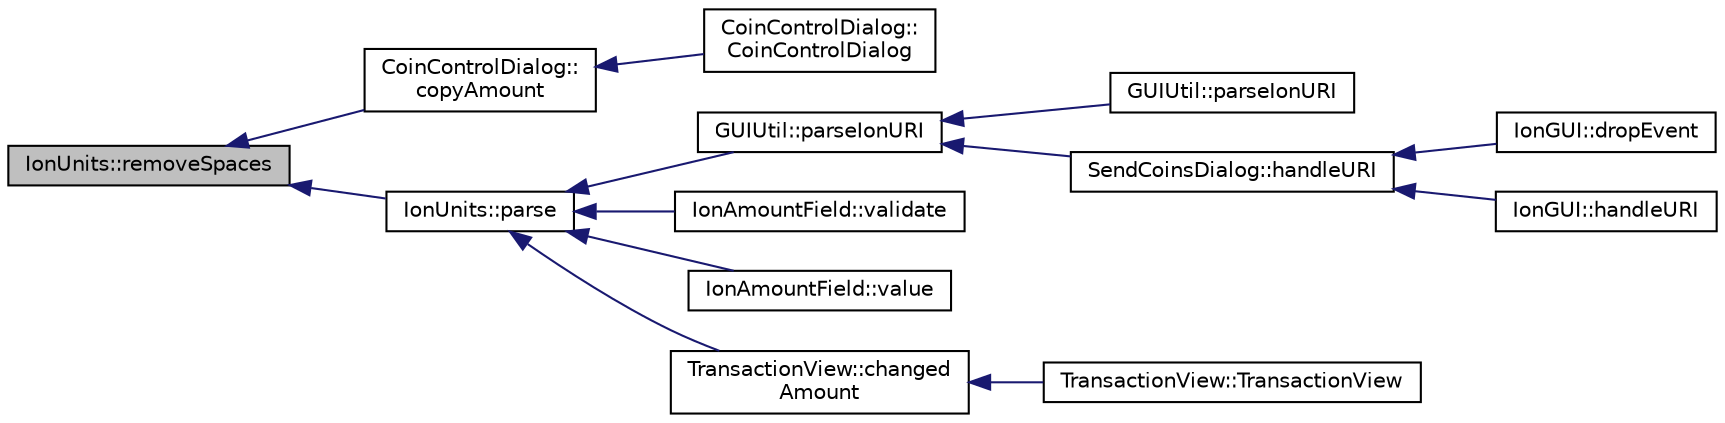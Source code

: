digraph "IonUnits::removeSpaces"
{
  edge [fontname="Helvetica",fontsize="10",labelfontname="Helvetica",labelfontsize="10"];
  node [fontname="Helvetica",fontsize="10",shape=record];
  rankdir="LR";
  Node492 [label="IonUnits::removeSpaces",height=0.2,width=0.4,color="black", fillcolor="grey75", style="filled", fontcolor="black"];
  Node492 -> Node493 [dir="back",color="midnightblue",fontsize="10",style="solid",fontname="Helvetica"];
  Node493 [label="CoinControlDialog::\lcopyAmount",height=0.2,width=0.4,color="black", fillcolor="white", style="filled",URL="$dd/dfb/class_coin_control_dialog.html#a0d153803be26b0e81585a7d6ab6995bc"];
  Node493 -> Node494 [dir="back",color="midnightblue",fontsize="10",style="solid",fontname="Helvetica"];
  Node494 [label="CoinControlDialog::\lCoinControlDialog",height=0.2,width=0.4,color="black", fillcolor="white", style="filled",URL="$dd/dfb/class_coin_control_dialog.html#a0945e59c25f956fdab199dbaf252eff5"];
  Node492 -> Node495 [dir="back",color="midnightblue",fontsize="10",style="solid",fontname="Helvetica"];
  Node495 [label="IonUnits::parse",height=0.2,width=0.4,color="black", fillcolor="white", style="filled",URL="$d7/dab/class_ion_units.html#a25349c520a1994f8c772db61b23208d6",tooltip="Parse string to coin amount. "];
  Node495 -> Node496 [dir="back",color="midnightblue",fontsize="10",style="solid",fontname="Helvetica"];
  Node496 [label="GUIUtil::parseIonURI",height=0.2,width=0.4,color="black", fillcolor="white", style="filled",URL="$d1/d87/namespace_g_u_i_util.html#a8a5f56b34100f25364d1a2e722a2d0e9"];
  Node496 -> Node497 [dir="back",color="midnightblue",fontsize="10",style="solid",fontname="Helvetica"];
  Node497 [label="GUIUtil::parseIonURI",height=0.2,width=0.4,color="black", fillcolor="white", style="filled",URL="$d1/d87/namespace_g_u_i_util.html#aebfd571617456540e737d75f194d0a4f"];
  Node496 -> Node498 [dir="back",color="midnightblue",fontsize="10",style="solid",fontname="Helvetica"];
  Node498 [label="SendCoinsDialog::handleURI",height=0.2,width=0.4,color="black", fillcolor="white", style="filled",URL="$d6/de6/class_send_coins_dialog.html#a0b55c56582d3352734eb01e8a6f404c1"];
  Node498 -> Node499 [dir="back",color="midnightblue",fontsize="10",style="solid",fontname="Helvetica"];
  Node499 [label="IonGUI::dropEvent",height=0.2,width=0.4,color="black", fillcolor="white", style="filled",URL="$dc/d0b/class_ion_g_u_i.html#a42edcabd719877fa223bfc4ce1004950"];
  Node498 -> Node500 [dir="back",color="midnightblue",fontsize="10",style="solid",fontname="Helvetica"];
  Node500 [label="IonGUI::handleURI",height=0.2,width=0.4,color="black", fillcolor="white", style="filled",URL="$dc/d0b/class_ion_g_u_i.html#a96c92e010ff8af010b4053c09128a273"];
  Node495 -> Node501 [dir="back",color="midnightblue",fontsize="10",style="solid",fontname="Helvetica"];
  Node501 [label="IonAmountField::validate",height=0.2,width=0.4,color="black", fillcolor="white", style="filled",URL="$db/d1e/class_ion_amount_field.html#ab211dabc7f42462bdd803748e008f7ed",tooltip="Perform input validation, mark field as invalid if entered value is not valid. "];
  Node495 -> Node502 [dir="back",color="midnightblue",fontsize="10",style="solid",fontname="Helvetica"];
  Node502 [label="IonAmountField::value",height=0.2,width=0.4,color="black", fillcolor="white", style="filled",URL="$db/d1e/class_ion_amount_field.html#ae05bdd88929b4379405c2722cbe7b3cb"];
  Node495 -> Node503 [dir="back",color="midnightblue",fontsize="10",style="solid",fontname="Helvetica"];
  Node503 [label="TransactionView::changed\lAmount",height=0.2,width=0.4,color="black", fillcolor="white", style="filled",URL="$d2/d2c/class_transaction_view.html#a0075048c06bb54da5c5e5d2691198984"];
  Node503 -> Node504 [dir="back",color="midnightblue",fontsize="10",style="solid",fontname="Helvetica"];
  Node504 [label="TransactionView::TransactionView",height=0.2,width=0.4,color="black", fillcolor="white", style="filled",URL="$d2/d2c/class_transaction_view.html#a0c5e8b90206b4e8b8bf68dd7e319798f"];
}
